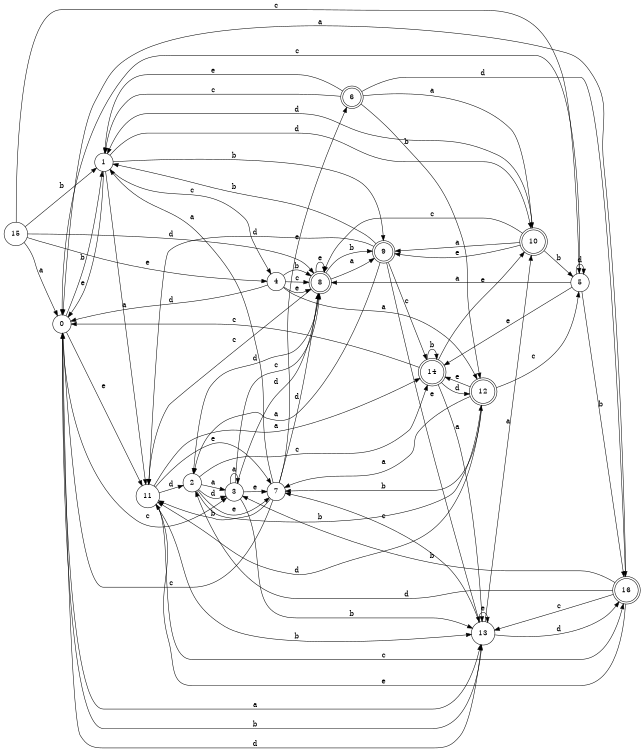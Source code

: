 digraph n14_10 {
__start0 [label="" shape="none"];

rankdir=LR;
size="8,5";

s0 [style="filled", color="black", fillcolor="white" shape="circle", label="0"];
s1 [style="filled", color="black", fillcolor="white" shape="circle", label="1"];
s2 [style="filled", color="black", fillcolor="white" shape="circle", label="2"];
s3 [style="filled", color="black", fillcolor="white" shape="circle", label="3"];
s4 [style="filled", color="black", fillcolor="white" shape="circle", label="4"];
s5 [style="filled", color="black", fillcolor="white" shape="circle", label="5"];
s6 [style="rounded,filled", color="black", fillcolor="white" shape="doublecircle", label="6"];
s7 [style="filled", color="black", fillcolor="white" shape="circle", label="7"];
s8 [style="rounded,filled", color="black", fillcolor="white" shape="doublecircle", label="8"];
s9 [style="rounded,filled", color="black", fillcolor="white" shape="doublecircle", label="9"];
s10 [style="rounded,filled", color="black", fillcolor="white" shape="doublecircle", label="10"];
s11 [style="filled", color="black", fillcolor="white" shape="circle", label="11"];
s12 [style="rounded,filled", color="black", fillcolor="white" shape="doublecircle", label="12"];
s13 [style="filled", color="black", fillcolor="white" shape="circle", label="13"];
s14 [style="rounded,filled", color="black", fillcolor="white" shape="doublecircle", label="14"];
s15 [style="filled", color="black", fillcolor="white" shape="circle", label="15"];
s16 [style="rounded,filled", color="black", fillcolor="white" shape="doublecircle", label="16"];
s0 -> s13 [label="a"];
s0 -> s1 [label="b"];
s0 -> s3 [label="c"];
s0 -> s13 [label="d"];
s0 -> s11 [label="e"];
s1 -> s11 [label="a"];
s1 -> s9 [label="b"];
s1 -> s4 [label="c"];
s1 -> s10 [label="d"];
s1 -> s0 [label="e"];
s2 -> s3 [label="a"];
s2 -> s12 [label="b"];
s2 -> s14 [label="c"];
s2 -> s3 [label="d"];
s2 -> s7 [label="e"];
s3 -> s3 [label="a"];
s3 -> s13 [label="b"];
s3 -> s8 [label="c"];
s3 -> s8 [label="d"];
s3 -> s7 [label="e"];
s4 -> s12 [label="a"];
s4 -> s8 [label="b"];
s4 -> s8 [label="c"];
s4 -> s0 [label="d"];
s4 -> s8 [label="e"];
s5 -> s8 [label="a"];
s5 -> s16 [label="b"];
s5 -> s0 [label="c"];
s5 -> s5 [label="d"];
s5 -> s14 [label="e"];
s6 -> s10 [label="a"];
s6 -> s12 [label="b"];
s6 -> s1 [label="c"];
s6 -> s16 [label="d"];
s6 -> s1 [label="e"];
s7 -> s1 [label="a"];
s7 -> s11 [label="b"];
s7 -> s0 [label="c"];
s7 -> s8 [label="d"];
s7 -> s6 [label="e"];
s8 -> s9 [label="a"];
s8 -> s9 [label="b"];
s8 -> s11 [label="c"];
s8 -> s2 [label="d"];
s8 -> s8 [label="e"];
s9 -> s2 [label="a"];
s9 -> s1 [label="b"];
s9 -> s14 [label="c"];
s9 -> s11 [label="d"];
s9 -> s13 [label="e"];
s10 -> s9 [label="a"];
s10 -> s5 [label="b"];
s10 -> s8 [label="c"];
s10 -> s1 [label="d"];
s10 -> s9 [label="e"];
s11 -> s14 [label="a"];
s11 -> s13 [label="b"];
s11 -> s16 [label="c"];
s11 -> s2 [label="d"];
s11 -> s7 [label="e"];
s12 -> s7 [label="a"];
s12 -> s7 [label="b"];
s12 -> s5 [label="c"];
s12 -> s11 [label="d"];
s12 -> s14 [label="e"];
s13 -> s10 [label="a"];
s13 -> s0 [label="b"];
s13 -> s7 [label="c"];
s13 -> s16 [label="d"];
s13 -> s13 [label="e"];
s14 -> s13 [label="a"];
s14 -> s14 [label="b"];
s14 -> s0 [label="c"];
s14 -> s12 [label="d"];
s14 -> s10 [label="e"];
s15 -> s0 [label="a"];
s15 -> s1 [label="b"];
s15 -> s5 [label="c"];
s15 -> s8 [label="d"];
s15 -> s4 [label="e"];
s16 -> s0 [label="a"];
s16 -> s3 [label="b"];
s16 -> s13 [label="c"];
s16 -> s2 [label="d"];
s16 -> s11 [label="e"];

}